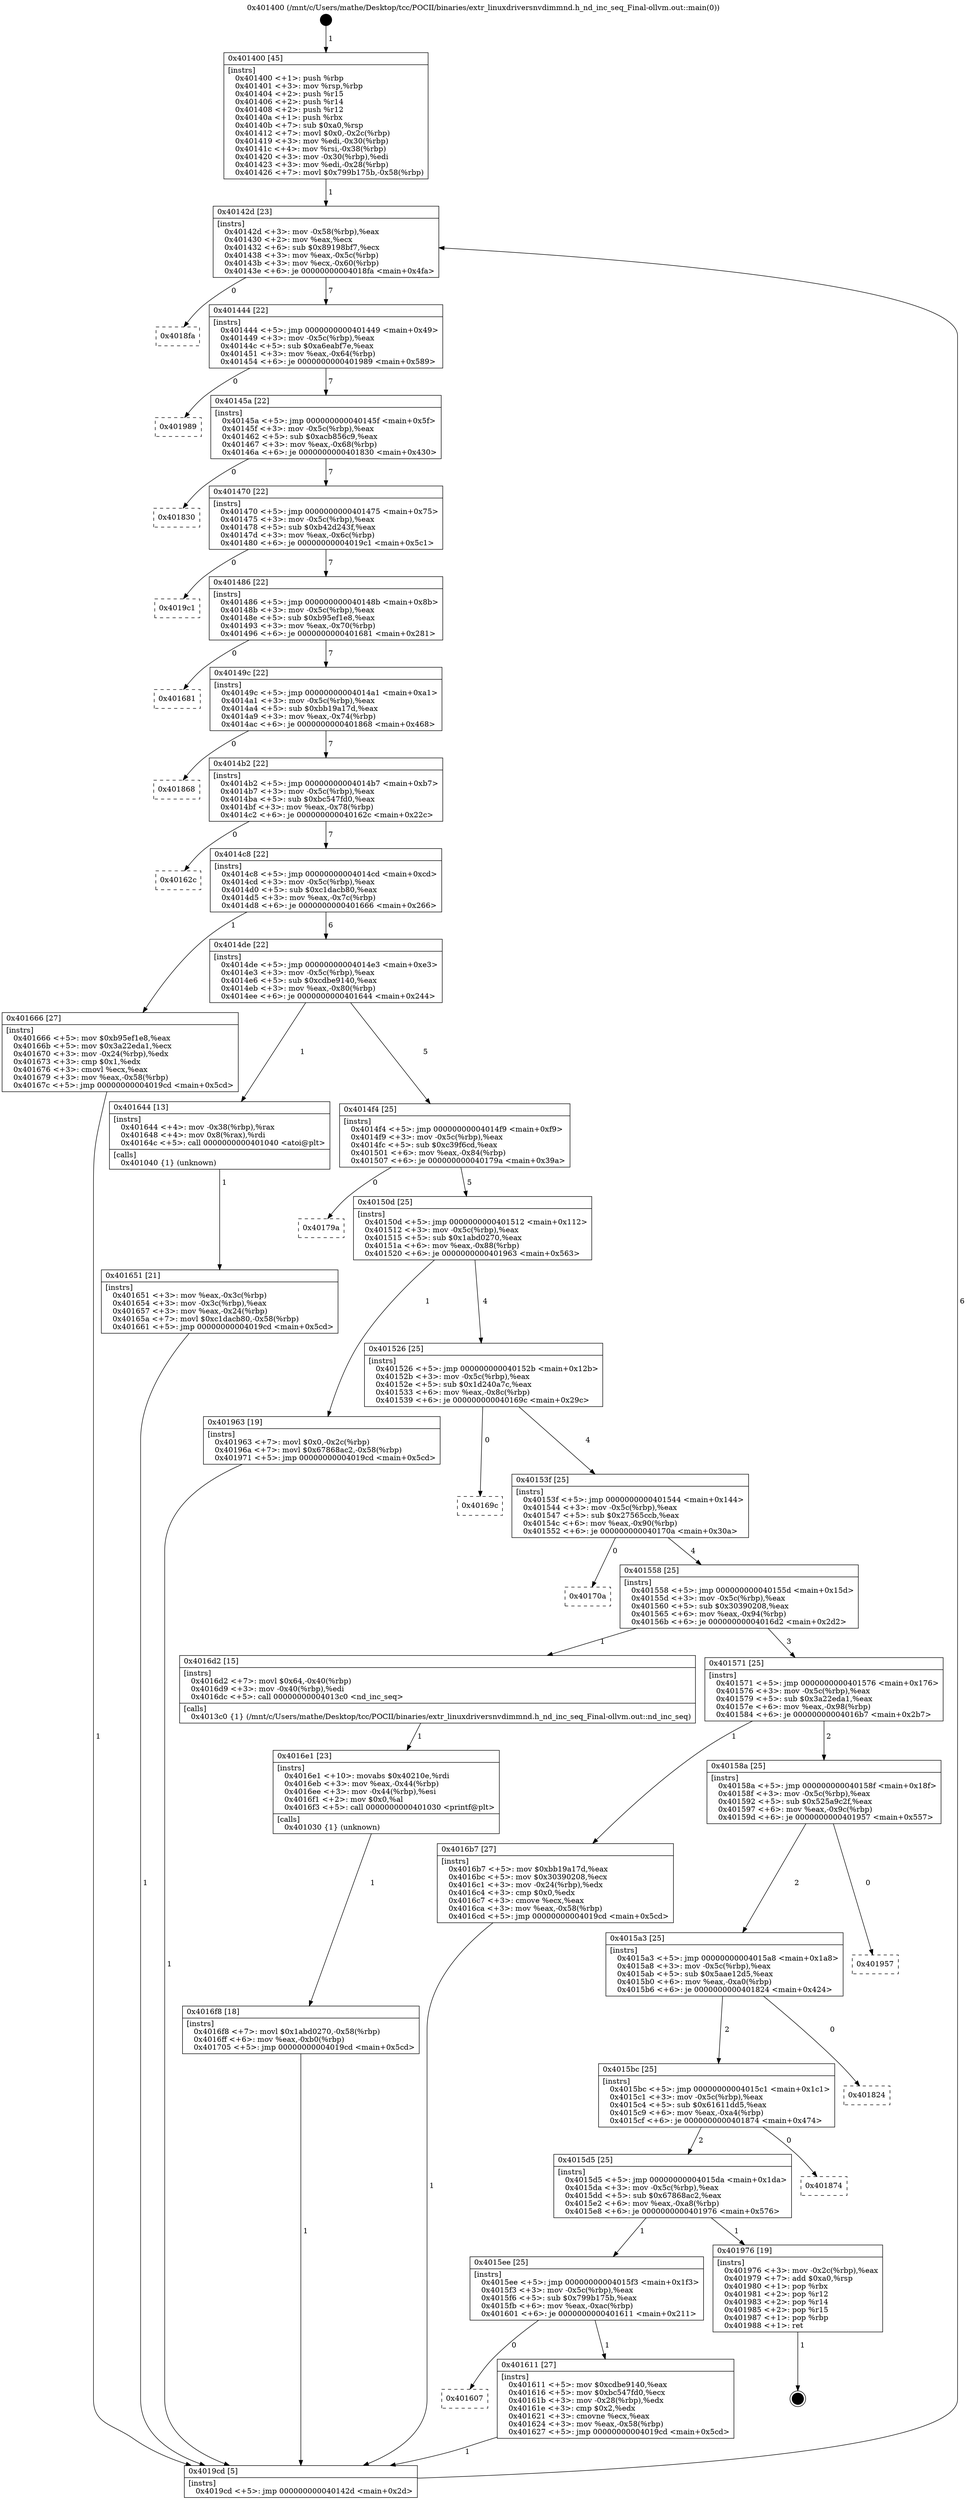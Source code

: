 digraph "0x401400" {
  label = "0x401400 (/mnt/c/Users/mathe/Desktop/tcc/POCII/binaries/extr_linuxdriversnvdimmnd.h_nd_inc_seq_Final-ollvm.out::main(0))"
  labelloc = "t"
  node[shape=record]

  Entry [label="",width=0.3,height=0.3,shape=circle,fillcolor=black,style=filled]
  "0x40142d" [label="{
     0x40142d [23]\l
     | [instrs]\l
     &nbsp;&nbsp;0x40142d \<+3\>: mov -0x58(%rbp),%eax\l
     &nbsp;&nbsp;0x401430 \<+2\>: mov %eax,%ecx\l
     &nbsp;&nbsp;0x401432 \<+6\>: sub $0x89198bf7,%ecx\l
     &nbsp;&nbsp;0x401438 \<+3\>: mov %eax,-0x5c(%rbp)\l
     &nbsp;&nbsp;0x40143b \<+3\>: mov %ecx,-0x60(%rbp)\l
     &nbsp;&nbsp;0x40143e \<+6\>: je 00000000004018fa \<main+0x4fa\>\l
  }"]
  "0x4018fa" [label="{
     0x4018fa\l
  }", style=dashed]
  "0x401444" [label="{
     0x401444 [22]\l
     | [instrs]\l
     &nbsp;&nbsp;0x401444 \<+5\>: jmp 0000000000401449 \<main+0x49\>\l
     &nbsp;&nbsp;0x401449 \<+3\>: mov -0x5c(%rbp),%eax\l
     &nbsp;&nbsp;0x40144c \<+5\>: sub $0xa6eabf7e,%eax\l
     &nbsp;&nbsp;0x401451 \<+3\>: mov %eax,-0x64(%rbp)\l
     &nbsp;&nbsp;0x401454 \<+6\>: je 0000000000401989 \<main+0x589\>\l
  }"]
  Exit [label="",width=0.3,height=0.3,shape=circle,fillcolor=black,style=filled,peripheries=2]
  "0x401989" [label="{
     0x401989\l
  }", style=dashed]
  "0x40145a" [label="{
     0x40145a [22]\l
     | [instrs]\l
     &nbsp;&nbsp;0x40145a \<+5\>: jmp 000000000040145f \<main+0x5f\>\l
     &nbsp;&nbsp;0x40145f \<+3\>: mov -0x5c(%rbp),%eax\l
     &nbsp;&nbsp;0x401462 \<+5\>: sub $0xacb856c9,%eax\l
     &nbsp;&nbsp;0x401467 \<+3\>: mov %eax,-0x68(%rbp)\l
     &nbsp;&nbsp;0x40146a \<+6\>: je 0000000000401830 \<main+0x430\>\l
  }"]
  "0x4016f8" [label="{
     0x4016f8 [18]\l
     | [instrs]\l
     &nbsp;&nbsp;0x4016f8 \<+7\>: movl $0x1abd0270,-0x58(%rbp)\l
     &nbsp;&nbsp;0x4016ff \<+6\>: mov %eax,-0xb0(%rbp)\l
     &nbsp;&nbsp;0x401705 \<+5\>: jmp 00000000004019cd \<main+0x5cd\>\l
  }"]
  "0x401830" [label="{
     0x401830\l
  }", style=dashed]
  "0x401470" [label="{
     0x401470 [22]\l
     | [instrs]\l
     &nbsp;&nbsp;0x401470 \<+5\>: jmp 0000000000401475 \<main+0x75\>\l
     &nbsp;&nbsp;0x401475 \<+3\>: mov -0x5c(%rbp),%eax\l
     &nbsp;&nbsp;0x401478 \<+5\>: sub $0xb42d243f,%eax\l
     &nbsp;&nbsp;0x40147d \<+3\>: mov %eax,-0x6c(%rbp)\l
     &nbsp;&nbsp;0x401480 \<+6\>: je 00000000004019c1 \<main+0x5c1\>\l
  }"]
  "0x4016e1" [label="{
     0x4016e1 [23]\l
     | [instrs]\l
     &nbsp;&nbsp;0x4016e1 \<+10\>: movabs $0x40210e,%rdi\l
     &nbsp;&nbsp;0x4016eb \<+3\>: mov %eax,-0x44(%rbp)\l
     &nbsp;&nbsp;0x4016ee \<+3\>: mov -0x44(%rbp),%esi\l
     &nbsp;&nbsp;0x4016f1 \<+2\>: mov $0x0,%al\l
     &nbsp;&nbsp;0x4016f3 \<+5\>: call 0000000000401030 \<printf@plt\>\l
     | [calls]\l
     &nbsp;&nbsp;0x401030 \{1\} (unknown)\l
  }"]
  "0x4019c1" [label="{
     0x4019c1\l
  }", style=dashed]
  "0x401486" [label="{
     0x401486 [22]\l
     | [instrs]\l
     &nbsp;&nbsp;0x401486 \<+5\>: jmp 000000000040148b \<main+0x8b\>\l
     &nbsp;&nbsp;0x40148b \<+3\>: mov -0x5c(%rbp),%eax\l
     &nbsp;&nbsp;0x40148e \<+5\>: sub $0xb95ef1e8,%eax\l
     &nbsp;&nbsp;0x401493 \<+3\>: mov %eax,-0x70(%rbp)\l
     &nbsp;&nbsp;0x401496 \<+6\>: je 0000000000401681 \<main+0x281\>\l
  }"]
  "0x401651" [label="{
     0x401651 [21]\l
     | [instrs]\l
     &nbsp;&nbsp;0x401651 \<+3\>: mov %eax,-0x3c(%rbp)\l
     &nbsp;&nbsp;0x401654 \<+3\>: mov -0x3c(%rbp),%eax\l
     &nbsp;&nbsp;0x401657 \<+3\>: mov %eax,-0x24(%rbp)\l
     &nbsp;&nbsp;0x40165a \<+7\>: movl $0xc1dacb80,-0x58(%rbp)\l
     &nbsp;&nbsp;0x401661 \<+5\>: jmp 00000000004019cd \<main+0x5cd\>\l
  }"]
  "0x401681" [label="{
     0x401681\l
  }", style=dashed]
  "0x40149c" [label="{
     0x40149c [22]\l
     | [instrs]\l
     &nbsp;&nbsp;0x40149c \<+5\>: jmp 00000000004014a1 \<main+0xa1\>\l
     &nbsp;&nbsp;0x4014a1 \<+3\>: mov -0x5c(%rbp),%eax\l
     &nbsp;&nbsp;0x4014a4 \<+5\>: sub $0xbb19a17d,%eax\l
     &nbsp;&nbsp;0x4014a9 \<+3\>: mov %eax,-0x74(%rbp)\l
     &nbsp;&nbsp;0x4014ac \<+6\>: je 0000000000401868 \<main+0x468\>\l
  }"]
  "0x401400" [label="{
     0x401400 [45]\l
     | [instrs]\l
     &nbsp;&nbsp;0x401400 \<+1\>: push %rbp\l
     &nbsp;&nbsp;0x401401 \<+3\>: mov %rsp,%rbp\l
     &nbsp;&nbsp;0x401404 \<+2\>: push %r15\l
     &nbsp;&nbsp;0x401406 \<+2\>: push %r14\l
     &nbsp;&nbsp;0x401408 \<+2\>: push %r12\l
     &nbsp;&nbsp;0x40140a \<+1\>: push %rbx\l
     &nbsp;&nbsp;0x40140b \<+7\>: sub $0xa0,%rsp\l
     &nbsp;&nbsp;0x401412 \<+7\>: movl $0x0,-0x2c(%rbp)\l
     &nbsp;&nbsp;0x401419 \<+3\>: mov %edi,-0x30(%rbp)\l
     &nbsp;&nbsp;0x40141c \<+4\>: mov %rsi,-0x38(%rbp)\l
     &nbsp;&nbsp;0x401420 \<+3\>: mov -0x30(%rbp),%edi\l
     &nbsp;&nbsp;0x401423 \<+3\>: mov %edi,-0x28(%rbp)\l
     &nbsp;&nbsp;0x401426 \<+7\>: movl $0x799b175b,-0x58(%rbp)\l
  }"]
  "0x401868" [label="{
     0x401868\l
  }", style=dashed]
  "0x4014b2" [label="{
     0x4014b2 [22]\l
     | [instrs]\l
     &nbsp;&nbsp;0x4014b2 \<+5\>: jmp 00000000004014b7 \<main+0xb7\>\l
     &nbsp;&nbsp;0x4014b7 \<+3\>: mov -0x5c(%rbp),%eax\l
     &nbsp;&nbsp;0x4014ba \<+5\>: sub $0xbc547fd0,%eax\l
     &nbsp;&nbsp;0x4014bf \<+3\>: mov %eax,-0x78(%rbp)\l
     &nbsp;&nbsp;0x4014c2 \<+6\>: je 000000000040162c \<main+0x22c\>\l
  }"]
  "0x4019cd" [label="{
     0x4019cd [5]\l
     | [instrs]\l
     &nbsp;&nbsp;0x4019cd \<+5\>: jmp 000000000040142d \<main+0x2d\>\l
  }"]
  "0x40162c" [label="{
     0x40162c\l
  }", style=dashed]
  "0x4014c8" [label="{
     0x4014c8 [22]\l
     | [instrs]\l
     &nbsp;&nbsp;0x4014c8 \<+5\>: jmp 00000000004014cd \<main+0xcd\>\l
     &nbsp;&nbsp;0x4014cd \<+3\>: mov -0x5c(%rbp),%eax\l
     &nbsp;&nbsp;0x4014d0 \<+5\>: sub $0xc1dacb80,%eax\l
     &nbsp;&nbsp;0x4014d5 \<+3\>: mov %eax,-0x7c(%rbp)\l
     &nbsp;&nbsp;0x4014d8 \<+6\>: je 0000000000401666 \<main+0x266\>\l
  }"]
  "0x401607" [label="{
     0x401607\l
  }", style=dashed]
  "0x401666" [label="{
     0x401666 [27]\l
     | [instrs]\l
     &nbsp;&nbsp;0x401666 \<+5\>: mov $0xb95ef1e8,%eax\l
     &nbsp;&nbsp;0x40166b \<+5\>: mov $0x3a22eda1,%ecx\l
     &nbsp;&nbsp;0x401670 \<+3\>: mov -0x24(%rbp),%edx\l
     &nbsp;&nbsp;0x401673 \<+3\>: cmp $0x1,%edx\l
     &nbsp;&nbsp;0x401676 \<+3\>: cmovl %ecx,%eax\l
     &nbsp;&nbsp;0x401679 \<+3\>: mov %eax,-0x58(%rbp)\l
     &nbsp;&nbsp;0x40167c \<+5\>: jmp 00000000004019cd \<main+0x5cd\>\l
  }"]
  "0x4014de" [label="{
     0x4014de [22]\l
     | [instrs]\l
     &nbsp;&nbsp;0x4014de \<+5\>: jmp 00000000004014e3 \<main+0xe3\>\l
     &nbsp;&nbsp;0x4014e3 \<+3\>: mov -0x5c(%rbp),%eax\l
     &nbsp;&nbsp;0x4014e6 \<+5\>: sub $0xcdbe9140,%eax\l
     &nbsp;&nbsp;0x4014eb \<+3\>: mov %eax,-0x80(%rbp)\l
     &nbsp;&nbsp;0x4014ee \<+6\>: je 0000000000401644 \<main+0x244\>\l
  }"]
  "0x401611" [label="{
     0x401611 [27]\l
     | [instrs]\l
     &nbsp;&nbsp;0x401611 \<+5\>: mov $0xcdbe9140,%eax\l
     &nbsp;&nbsp;0x401616 \<+5\>: mov $0xbc547fd0,%ecx\l
     &nbsp;&nbsp;0x40161b \<+3\>: mov -0x28(%rbp),%edx\l
     &nbsp;&nbsp;0x40161e \<+3\>: cmp $0x2,%edx\l
     &nbsp;&nbsp;0x401621 \<+3\>: cmovne %ecx,%eax\l
     &nbsp;&nbsp;0x401624 \<+3\>: mov %eax,-0x58(%rbp)\l
     &nbsp;&nbsp;0x401627 \<+5\>: jmp 00000000004019cd \<main+0x5cd\>\l
  }"]
  "0x401644" [label="{
     0x401644 [13]\l
     | [instrs]\l
     &nbsp;&nbsp;0x401644 \<+4\>: mov -0x38(%rbp),%rax\l
     &nbsp;&nbsp;0x401648 \<+4\>: mov 0x8(%rax),%rdi\l
     &nbsp;&nbsp;0x40164c \<+5\>: call 0000000000401040 \<atoi@plt\>\l
     | [calls]\l
     &nbsp;&nbsp;0x401040 \{1\} (unknown)\l
  }"]
  "0x4014f4" [label="{
     0x4014f4 [25]\l
     | [instrs]\l
     &nbsp;&nbsp;0x4014f4 \<+5\>: jmp 00000000004014f9 \<main+0xf9\>\l
     &nbsp;&nbsp;0x4014f9 \<+3\>: mov -0x5c(%rbp),%eax\l
     &nbsp;&nbsp;0x4014fc \<+5\>: sub $0xc39f6cd,%eax\l
     &nbsp;&nbsp;0x401501 \<+6\>: mov %eax,-0x84(%rbp)\l
     &nbsp;&nbsp;0x401507 \<+6\>: je 000000000040179a \<main+0x39a\>\l
  }"]
  "0x4015ee" [label="{
     0x4015ee [25]\l
     | [instrs]\l
     &nbsp;&nbsp;0x4015ee \<+5\>: jmp 00000000004015f3 \<main+0x1f3\>\l
     &nbsp;&nbsp;0x4015f3 \<+3\>: mov -0x5c(%rbp),%eax\l
     &nbsp;&nbsp;0x4015f6 \<+5\>: sub $0x799b175b,%eax\l
     &nbsp;&nbsp;0x4015fb \<+6\>: mov %eax,-0xac(%rbp)\l
     &nbsp;&nbsp;0x401601 \<+6\>: je 0000000000401611 \<main+0x211\>\l
  }"]
  "0x40179a" [label="{
     0x40179a\l
  }", style=dashed]
  "0x40150d" [label="{
     0x40150d [25]\l
     | [instrs]\l
     &nbsp;&nbsp;0x40150d \<+5\>: jmp 0000000000401512 \<main+0x112\>\l
     &nbsp;&nbsp;0x401512 \<+3\>: mov -0x5c(%rbp),%eax\l
     &nbsp;&nbsp;0x401515 \<+5\>: sub $0x1abd0270,%eax\l
     &nbsp;&nbsp;0x40151a \<+6\>: mov %eax,-0x88(%rbp)\l
     &nbsp;&nbsp;0x401520 \<+6\>: je 0000000000401963 \<main+0x563\>\l
  }"]
  "0x401976" [label="{
     0x401976 [19]\l
     | [instrs]\l
     &nbsp;&nbsp;0x401976 \<+3\>: mov -0x2c(%rbp),%eax\l
     &nbsp;&nbsp;0x401979 \<+7\>: add $0xa0,%rsp\l
     &nbsp;&nbsp;0x401980 \<+1\>: pop %rbx\l
     &nbsp;&nbsp;0x401981 \<+2\>: pop %r12\l
     &nbsp;&nbsp;0x401983 \<+2\>: pop %r14\l
     &nbsp;&nbsp;0x401985 \<+2\>: pop %r15\l
     &nbsp;&nbsp;0x401987 \<+1\>: pop %rbp\l
     &nbsp;&nbsp;0x401988 \<+1\>: ret\l
  }"]
  "0x401963" [label="{
     0x401963 [19]\l
     | [instrs]\l
     &nbsp;&nbsp;0x401963 \<+7\>: movl $0x0,-0x2c(%rbp)\l
     &nbsp;&nbsp;0x40196a \<+7\>: movl $0x67868ac2,-0x58(%rbp)\l
     &nbsp;&nbsp;0x401971 \<+5\>: jmp 00000000004019cd \<main+0x5cd\>\l
  }"]
  "0x401526" [label="{
     0x401526 [25]\l
     | [instrs]\l
     &nbsp;&nbsp;0x401526 \<+5\>: jmp 000000000040152b \<main+0x12b\>\l
     &nbsp;&nbsp;0x40152b \<+3\>: mov -0x5c(%rbp),%eax\l
     &nbsp;&nbsp;0x40152e \<+5\>: sub $0x1d240a7c,%eax\l
     &nbsp;&nbsp;0x401533 \<+6\>: mov %eax,-0x8c(%rbp)\l
     &nbsp;&nbsp;0x401539 \<+6\>: je 000000000040169c \<main+0x29c\>\l
  }"]
  "0x4015d5" [label="{
     0x4015d5 [25]\l
     | [instrs]\l
     &nbsp;&nbsp;0x4015d5 \<+5\>: jmp 00000000004015da \<main+0x1da\>\l
     &nbsp;&nbsp;0x4015da \<+3\>: mov -0x5c(%rbp),%eax\l
     &nbsp;&nbsp;0x4015dd \<+5\>: sub $0x67868ac2,%eax\l
     &nbsp;&nbsp;0x4015e2 \<+6\>: mov %eax,-0xa8(%rbp)\l
     &nbsp;&nbsp;0x4015e8 \<+6\>: je 0000000000401976 \<main+0x576\>\l
  }"]
  "0x40169c" [label="{
     0x40169c\l
  }", style=dashed]
  "0x40153f" [label="{
     0x40153f [25]\l
     | [instrs]\l
     &nbsp;&nbsp;0x40153f \<+5\>: jmp 0000000000401544 \<main+0x144\>\l
     &nbsp;&nbsp;0x401544 \<+3\>: mov -0x5c(%rbp),%eax\l
     &nbsp;&nbsp;0x401547 \<+5\>: sub $0x27565ccb,%eax\l
     &nbsp;&nbsp;0x40154c \<+6\>: mov %eax,-0x90(%rbp)\l
     &nbsp;&nbsp;0x401552 \<+6\>: je 000000000040170a \<main+0x30a\>\l
  }"]
  "0x401874" [label="{
     0x401874\l
  }", style=dashed]
  "0x40170a" [label="{
     0x40170a\l
  }", style=dashed]
  "0x401558" [label="{
     0x401558 [25]\l
     | [instrs]\l
     &nbsp;&nbsp;0x401558 \<+5\>: jmp 000000000040155d \<main+0x15d\>\l
     &nbsp;&nbsp;0x40155d \<+3\>: mov -0x5c(%rbp),%eax\l
     &nbsp;&nbsp;0x401560 \<+5\>: sub $0x30390208,%eax\l
     &nbsp;&nbsp;0x401565 \<+6\>: mov %eax,-0x94(%rbp)\l
     &nbsp;&nbsp;0x40156b \<+6\>: je 00000000004016d2 \<main+0x2d2\>\l
  }"]
  "0x4015bc" [label="{
     0x4015bc [25]\l
     | [instrs]\l
     &nbsp;&nbsp;0x4015bc \<+5\>: jmp 00000000004015c1 \<main+0x1c1\>\l
     &nbsp;&nbsp;0x4015c1 \<+3\>: mov -0x5c(%rbp),%eax\l
     &nbsp;&nbsp;0x4015c4 \<+5\>: sub $0x61611dd5,%eax\l
     &nbsp;&nbsp;0x4015c9 \<+6\>: mov %eax,-0xa4(%rbp)\l
     &nbsp;&nbsp;0x4015cf \<+6\>: je 0000000000401874 \<main+0x474\>\l
  }"]
  "0x4016d2" [label="{
     0x4016d2 [15]\l
     | [instrs]\l
     &nbsp;&nbsp;0x4016d2 \<+7\>: movl $0x64,-0x40(%rbp)\l
     &nbsp;&nbsp;0x4016d9 \<+3\>: mov -0x40(%rbp),%edi\l
     &nbsp;&nbsp;0x4016dc \<+5\>: call 00000000004013c0 \<nd_inc_seq\>\l
     | [calls]\l
     &nbsp;&nbsp;0x4013c0 \{1\} (/mnt/c/Users/mathe/Desktop/tcc/POCII/binaries/extr_linuxdriversnvdimmnd.h_nd_inc_seq_Final-ollvm.out::nd_inc_seq)\l
  }"]
  "0x401571" [label="{
     0x401571 [25]\l
     | [instrs]\l
     &nbsp;&nbsp;0x401571 \<+5\>: jmp 0000000000401576 \<main+0x176\>\l
     &nbsp;&nbsp;0x401576 \<+3\>: mov -0x5c(%rbp),%eax\l
     &nbsp;&nbsp;0x401579 \<+5\>: sub $0x3a22eda1,%eax\l
     &nbsp;&nbsp;0x40157e \<+6\>: mov %eax,-0x98(%rbp)\l
     &nbsp;&nbsp;0x401584 \<+6\>: je 00000000004016b7 \<main+0x2b7\>\l
  }"]
  "0x401824" [label="{
     0x401824\l
  }", style=dashed]
  "0x4016b7" [label="{
     0x4016b7 [27]\l
     | [instrs]\l
     &nbsp;&nbsp;0x4016b7 \<+5\>: mov $0xbb19a17d,%eax\l
     &nbsp;&nbsp;0x4016bc \<+5\>: mov $0x30390208,%ecx\l
     &nbsp;&nbsp;0x4016c1 \<+3\>: mov -0x24(%rbp),%edx\l
     &nbsp;&nbsp;0x4016c4 \<+3\>: cmp $0x0,%edx\l
     &nbsp;&nbsp;0x4016c7 \<+3\>: cmove %ecx,%eax\l
     &nbsp;&nbsp;0x4016ca \<+3\>: mov %eax,-0x58(%rbp)\l
     &nbsp;&nbsp;0x4016cd \<+5\>: jmp 00000000004019cd \<main+0x5cd\>\l
  }"]
  "0x40158a" [label="{
     0x40158a [25]\l
     | [instrs]\l
     &nbsp;&nbsp;0x40158a \<+5\>: jmp 000000000040158f \<main+0x18f\>\l
     &nbsp;&nbsp;0x40158f \<+3\>: mov -0x5c(%rbp),%eax\l
     &nbsp;&nbsp;0x401592 \<+5\>: sub $0x525a9c2f,%eax\l
     &nbsp;&nbsp;0x401597 \<+6\>: mov %eax,-0x9c(%rbp)\l
     &nbsp;&nbsp;0x40159d \<+6\>: je 0000000000401957 \<main+0x557\>\l
  }"]
  "0x4015a3" [label="{
     0x4015a3 [25]\l
     | [instrs]\l
     &nbsp;&nbsp;0x4015a3 \<+5\>: jmp 00000000004015a8 \<main+0x1a8\>\l
     &nbsp;&nbsp;0x4015a8 \<+3\>: mov -0x5c(%rbp),%eax\l
     &nbsp;&nbsp;0x4015ab \<+5\>: sub $0x5aae12d5,%eax\l
     &nbsp;&nbsp;0x4015b0 \<+6\>: mov %eax,-0xa0(%rbp)\l
     &nbsp;&nbsp;0x4015b6 \<+6\>: je 0000000000401824 \<main+0x424\>\l
  }"]
  "0x401957" [label="{
     0x401957\l
  }", style=dashed]
  Entry -> "0x401400" [label=" 1"]
  "0x40142d" -> "0x4018fa" [label=" 0"]
  "0x40142d" -> "0x401444" [label=" 7"]
  "0x401976" -> Exit [label=" 1"]
  "0x401444" -> "0x401989" [label=" 0"]
  "0x401444" -> "0x40145a" [label=" 7"]
  "0x401963" -> "0x4019cd" [label=" 1"]
  "0x40145a" -> "0x401830" [label=" 0"]
  "0x40145a" -> "0x401470" [label=" 7"]
  "0x4016f8" -> "0x4019cd" [label=" 1"]
  "0x401470" -> "0x4019c1" [label=" 0"]
  "0x401470" -> "0x401486" [label=" 7"]
  "0x4016e1" -> "0x4016f8" [label=" 1"]
  "0x401486" -> "0x401681" [label=" 0"]
  "0x401486" -> "0x40149c" [label=" 7"]
  "0x4016d2" -> "0x4016e1" [label=" 1"]
  "0x40149c" -> "0x401868" [label=" 0"]
  "0x40149c" -> "0x4014b2" [label=" 7"]
  "0x4016b7" -> "0x4019cd" [label=" 1"]
  "0x4014b2" -> "0x40162c" [label=" 0"]
  "0x4014b2" -> "0x4014c8" [label=" 7"]
  "0x401666" -> "0x4019cd" [label=" 1"]
  "0x4014c8" -> "0x401666" [label=" 1"]
  "0x4014c8" -> "0x4014de" [label=" 6"]
  "0x401651" -> "0x4019cd" [label=" 1"]
  "0x4014de" -> "0x401644" [label=" 1"]
  "0x4014de" -> "0x4014f4" [label=" 5"]
  "0x401644" -> "0x401651" [label=" 1"]
  "0x4014f4" -> "0x40179a" [label=" 0"]
  "0x4014f4" -> "0x40150d" [label=" 5"]
  "0x401400" -> "0x40142d" [label=" 1"]
  "0x40150d" -> "0x401963" [label=" 1"]
  "0x40150d" -> "0x401526" [label=" 4"]
  "0x401611" -> "0x4019cd" [label=" 1"]
  "0x401526" -> "0x40169c" [label=" 0"]
  "0x401526" -> "0x40153f" [label=" 4"]
  "0x4015ee" -> "0x401611" [label=" 1"]
  "0x40153f" -> "0x40170a" [label=" 0"]
  "0x40153f" -> "0x401558" [label=" 4"]
  "0x4019cd" -> "0x40142d" [label=" 6"]
  "0x401558" -> "0x4016d2" [label=" 1"]
  "0x401558" -> "0x401571" [label=" 3"]
  "0x4015d5" -> "0x401976" [label=" 1"]
  "0x401571" -> "0x4016b7" [label=" 1"]
  "0x401571" -> "0x40158a" [label=" 2"]
  "0x4015ee" -> "0x401607" [label=" 0"]
  "0x40158a" -> "0x401957" [label=" 0"]
  "0x40158a" -> "0x4015a3" [label=" 2"]
  "0x4015bc" -> "0x4015d5" [label=" 2"]
  "0x4015a3" -> "0x401824" [label=" 0"]
  "0x4015a3" -> "0x4015bc" [label=" 2"]
  "0x4015d5" -> "0x4015ee" [label=" 1"]
  "0x4015bc" -> "0x401874" [label=" 0"]
}

